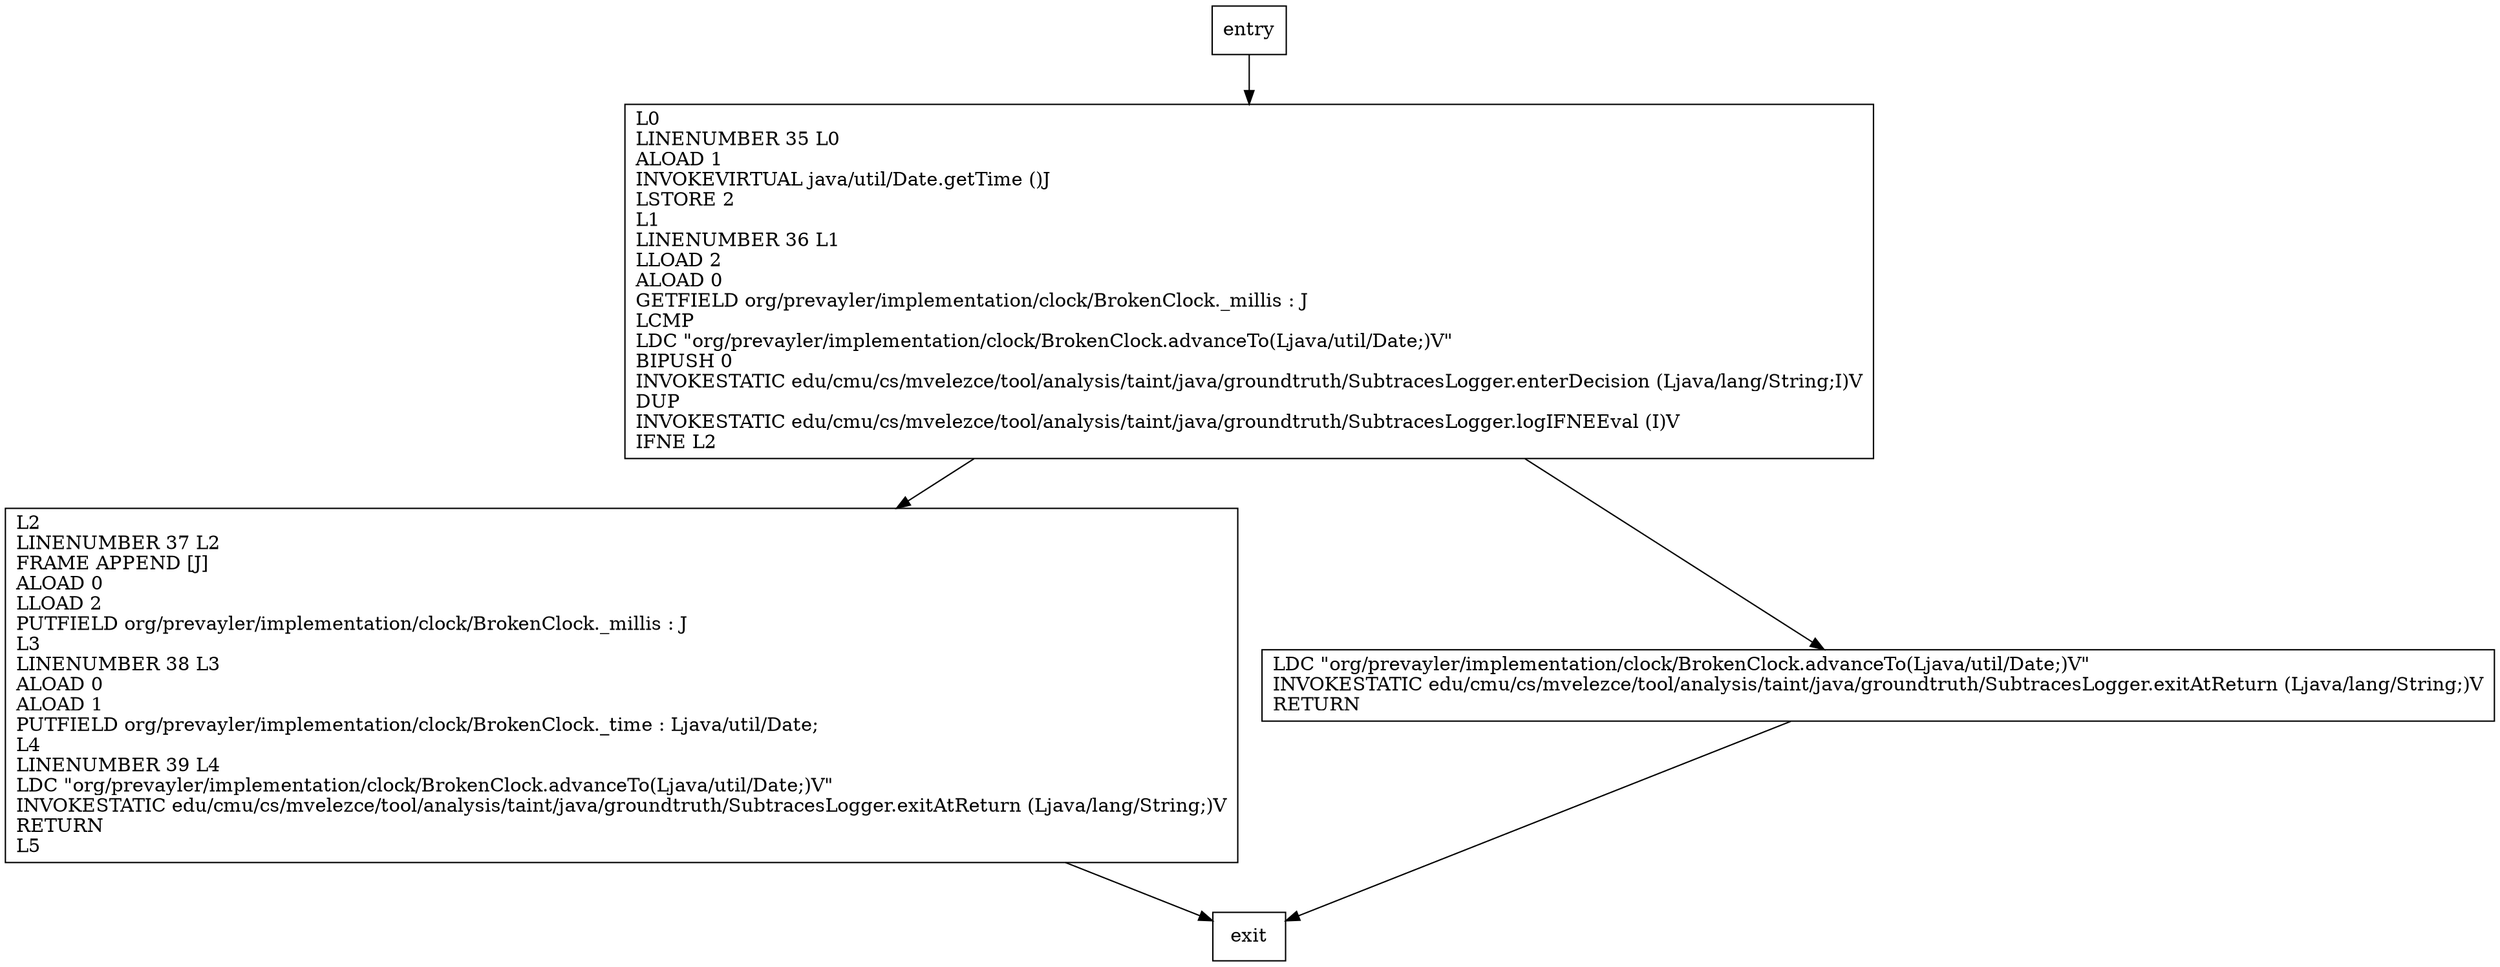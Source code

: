 digraph advanceTo {
node [shape=record];
737826424 [label="L2\lLINENUMBER 37 L2\lFRAME APPEND [J]\lALOAD 0\lLLOAD 2\lPUTFIELD org/prevayler/implementation/clock/BrokenClock._millis : J\lL3\lLINENUMBER 38 L3\lALOAD 0\lALOAD 1\lPUTFIELD org/prevayler/implementation/clock/BrokenClock._time : Ljava/util/Date;\lL4\lLINENUMBER 39 L4\lLDC \"org/prevayler/implementation/clock/BrokenClock.advanceTo(Ljava/util/Date;)V\"\lINVOKESTATIC edu/cmu/cs/mvelezce/tool/analysis/taint/java/groundtruth/SubtracesLogger.exitAtReturn (Ljava/lang/String;)V\lRETURN\lL5\l"];
1535875885 [label="LDC \"org/prevayler/implementation/clock/BrokenClock.advanceTo(Ljava/util/Date;)V\"\lINVOKESTATIC edu/cmu/cs/mvelezce/tool/analysis/taint/java/groundtruth/SubtracesLogger.exitAtReturn (Ljava/lang/String;)V\lRETURN\l"];
1631018495 [label="L0\lLINENUMBER 35 L0\lALOAD 1\lINVOKEVIRTUAL java/util/Date.getTime ()J\lLSTORE 2\lL1\lLINENUMBER 36 L1\lLLOAD 2\lALOAD 0\lGETFIELD org/prevayler/implementation/clock/BrokenClock._millis : J\lLCMP\lLDC \"org/prevayler/implementation/clock/BrokenClock.advanceTo(Ljava/util/Date;)V\"\lBIPUSH 0\lINVOKESTATIC edu/cmu/cs/mvelezce/tool/analysis/taint/java/groundtruth/SubtracesLogger.enterDecision (Ljava/lang/String;I)V\lDUP\lINVOKESTATIC edu/cmu/cs/mvelezce/tool/analysis/taint/java/groundtruth/SubtracesLogger.logIFNEEval (I)V\lIFNE L2\l"];
entry;
exit;
entry -> 1631018495;
737826424 -> exit;
1535875885 -> exit;
1631018495 -> 737826424;
1631018495 -> 1535875885;
}
